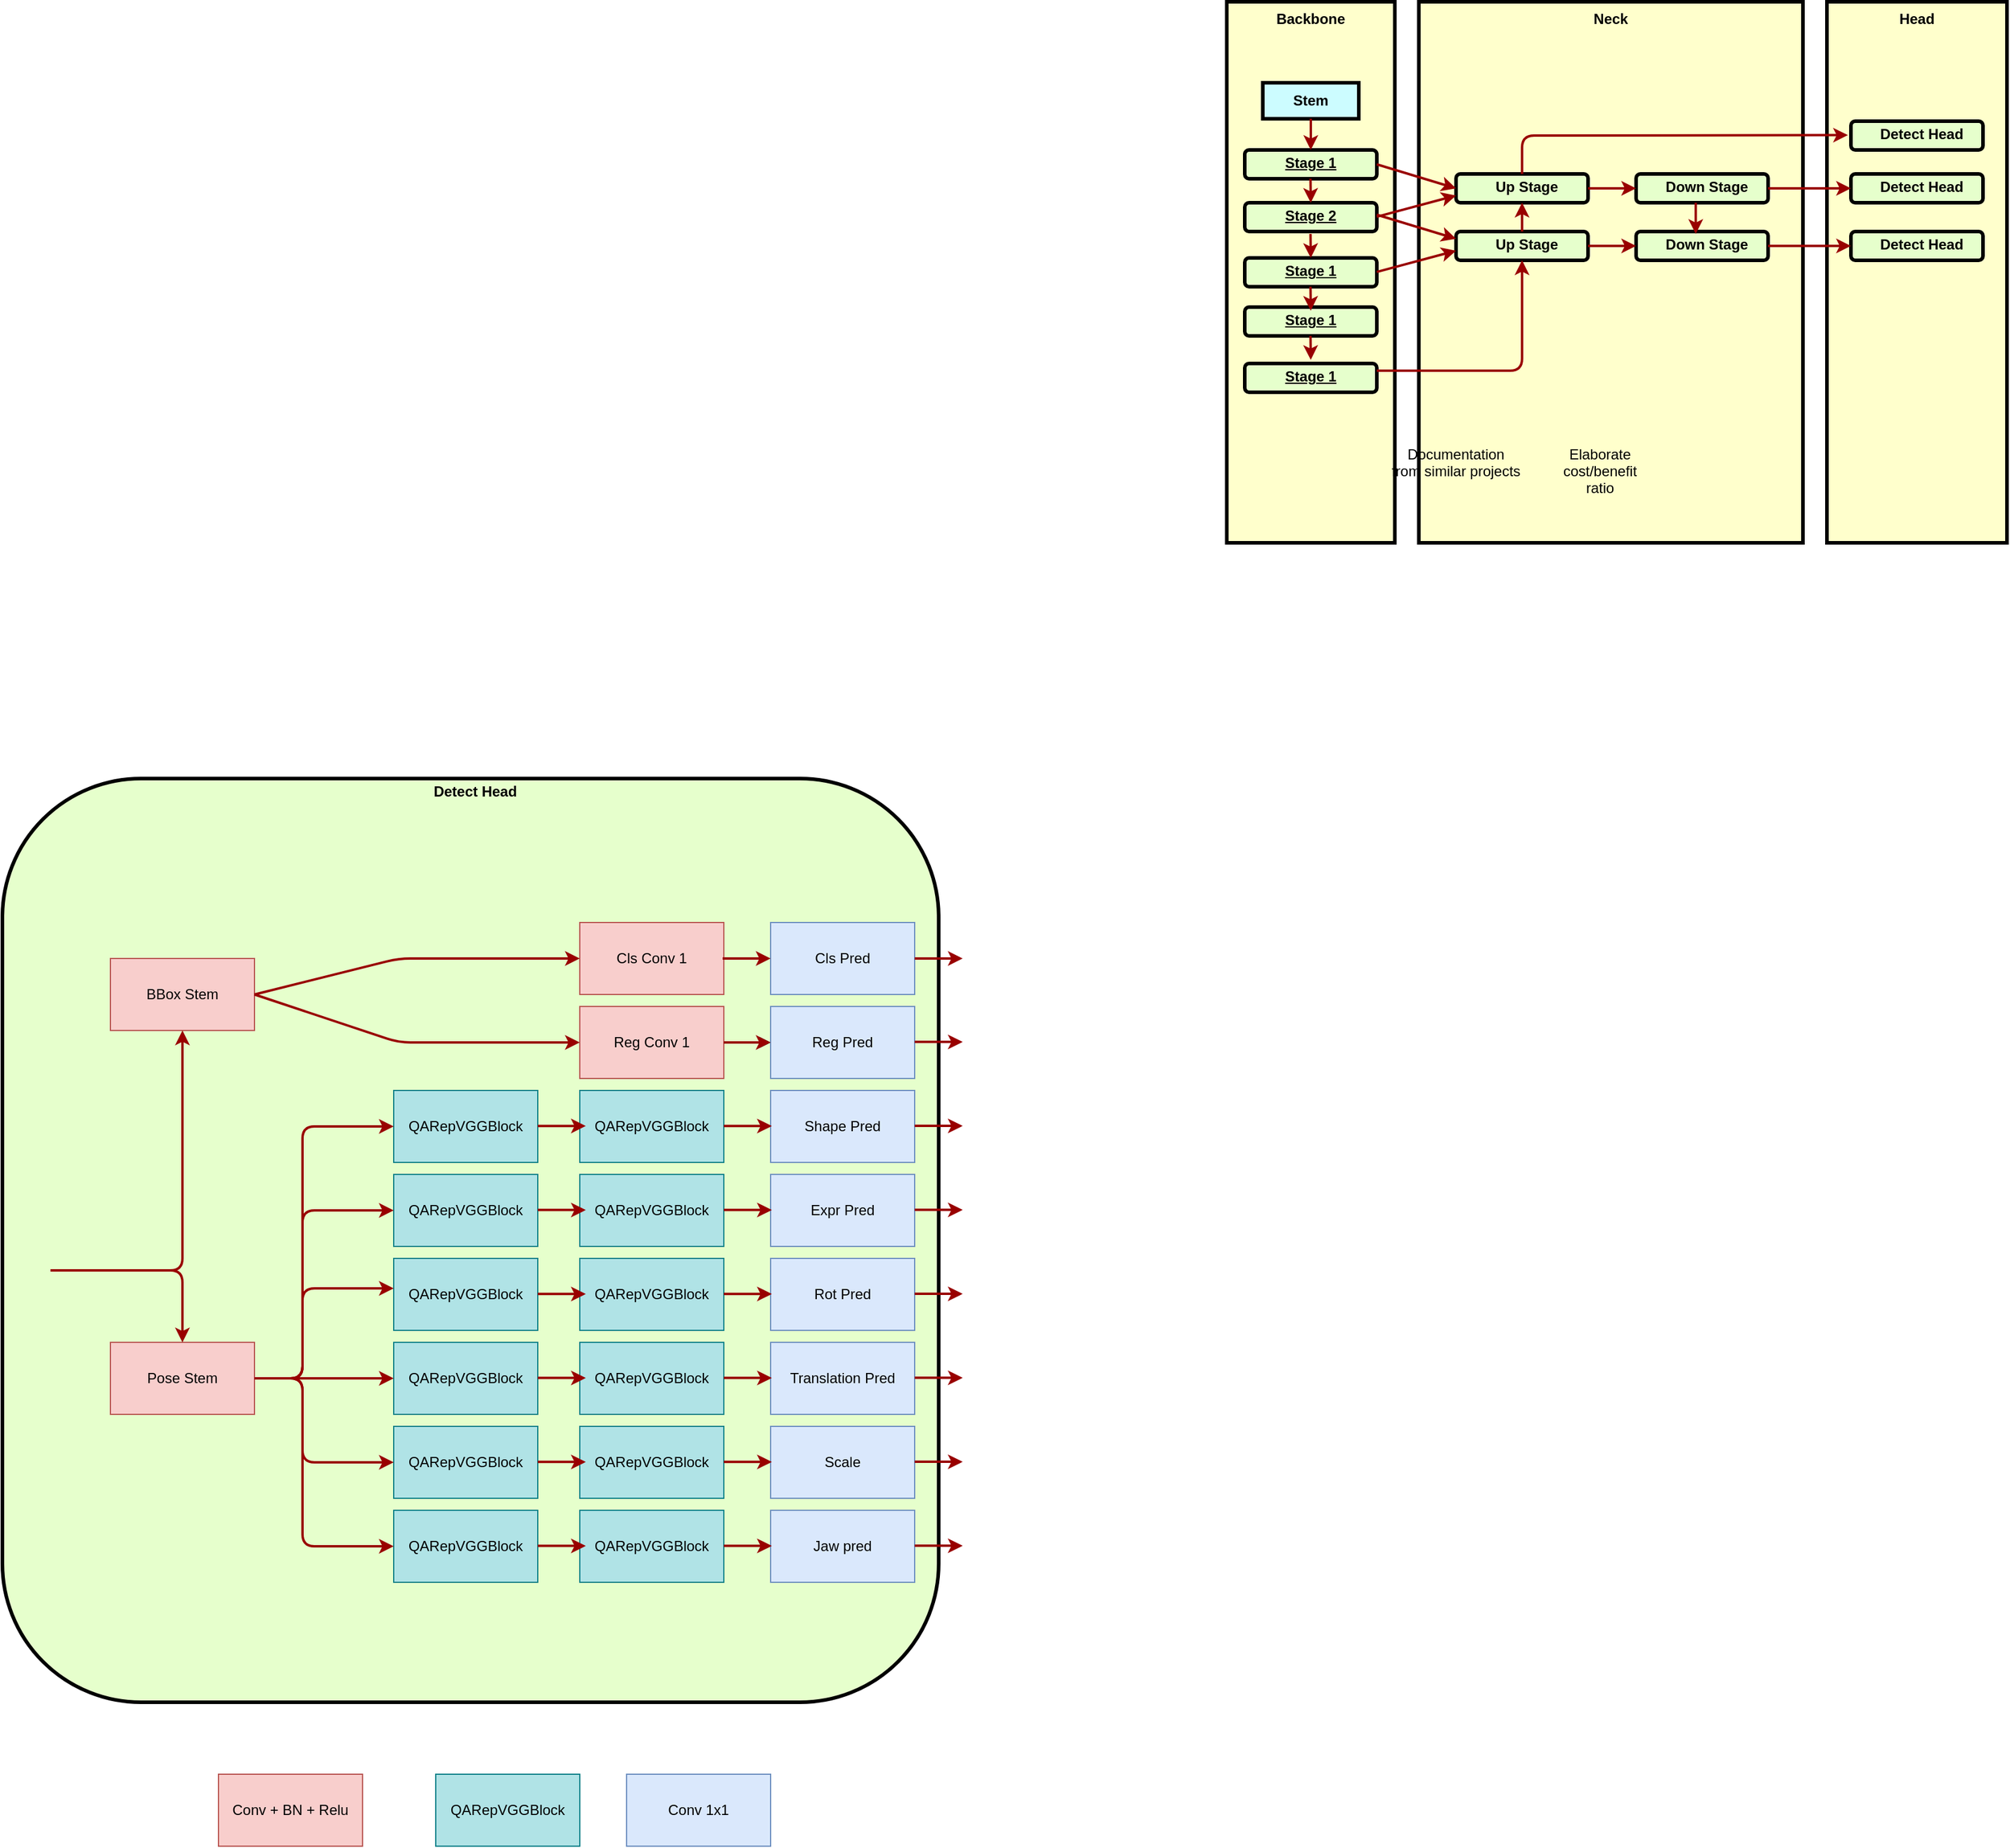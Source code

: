 <mxfile version="24.4.6" type="device">
  <diagram name="Page-1" id="c7558073-3199-34d8-9f00-42111426c3f3">
    <mxGraphModel dx="3663" dy="2220" grid="1" gridSize="10" guides="1" tooltips="1" connect="1" arrows="1" fold="1" page="1" pageScale="1" pageWidth="826" pageHeight="1169" background="none" math="0" shadow="0">
      <root>
        <mxCell id="0" />
        <mxCell id="1" parent="0" />
        <mxCell id="LLnZXkh-c3uIDS0KH3eN-126" value="Head" style="whiteSpace=wrap;align=center;verticalAlign=top;fontStyle=1;strokeWidth=3;fillColor=#FFFFCC" vertex="1" parent="1">
          <mxGeometry x="510" y="-27.5" width="150" height="451" as="geometry" />
        </mxCell>
        <mxCell id="LLnZXkh-c3uIDS0KH3eN-125" value="Neck" style="whiteSpace=wrap;align=center;verticalAlign=top;fontStyle=1;strokeWidth=3;fillColor=#FFFFCC" vertex="1" parent="1">
          <mxGeometry x="170" y="-27.5" width="320" height="451" as="geometry" />
        </mxCell>
        <mxCell id="3" value="Backbone" style="whiteSpace=wrap;align=center;verticalAlign=top;fontStyle=1;strokeWidth=3;fillColor=#FFFFCC" parent="1" vertex="1">
          <mxGeometry x="10" y="-27.5" width="140" height="451" as="geometry" />
        </mxCell>
        <mxCell id="2" value="&lt;p style=&quot;margin: 0px; margin-top: 4px; text-align: center; text-decoration: underline;&quot;&gt;Stage 1&lt;/p&gt;" style="verticalAlign=middle;align=center;overflow=fill;fontSize=12;fontFamily=Helvetica;html=1;rounded=1;fontStyle=1;strokeWidth=3;fillColor=#E6FFCC" parent="1" vertex="1">
          <mxGeometry x="25" y="96" width="110" height="24" as="geometry" />
        </mxCell>
        <mxCell id="4" value="Stem" style="whiteSpace=wrap;align=center;verticalAlign=middle;fontStyle=1;strokeWidth=3;fillColor=#ccfcff;" parent="1" vertex="1">
          <mxGeometry x="40" y="40" width="80" height="30" as="geometry" />
        </mxCell>
        <mxCell id="6" value="&lt;p style=&quot;margin: 0px; margin-top: 4px; text-align: center; text-decoration: underline;&quot;&gt;&lt;/p&gt;&lt;p style=&quot;margin: 0px; margin-left: 8px;&quot;&gt;Up Stage&lt;/p&gt;" style="verticalAlign=middle;align=center;overflow=fill;fontSize=12;fontFamily=Helvetica;html=1;rounded=1;fontStyle=1;strokeWidth=3;fillColor=#E6FFCC" parent="1" vertex="1">
          <mxGeometry x="201" y="116" width="110" height="24" as="geometry" />
        </mxCell>
        <mxCell id="36" value="" style="edgeStyle=none;noEdgeStyle=1;strokeColor=#990000;strokeWidth=2;exitX=1;exitY=0.5;exitDx=0;exitDy=0;entryX=0;entryY=0.5;entryDx=0;entryDy=0;" parent="1" source="2" target="6" edge="1">
          <mxGeometry width="100" height="100" relative="1" as="geometry">
            <mxPoint x="153.25" y="466.763" as="sourcePoint" />
            <mxPoint x="40" y="441.0" as="targetPoint" />
          </mxGeometry>
        </mxCell>
        <mxCell id="37" value="" style="edgeStyle=none;noEdgeStyle=1;strokeColor=#990000;strokeWidth=2;exitX=0.5;exitY=1;exitDx=0;exitDy=0;entryX=0.5;entryY=0;entryDx=0;entryDy=0;" parent="1" source="4" target="2" edge="1">
          <mxGeometry width="100" height="100" relative="1" as="geometry">
            <mxPoint x="216" y="70" as="sourcePoint" />
            <mxPoint x="216" y="96" as="targetPoint" />
          </mxGeometry>
        </mxCell>
        <mxCell id="54" value="Documentation&#xa;from similar projects" style="text;spacingTop=-5;align=center" parent="1" vertex="1">
          <mxGeometry x="186" y="341" width="30" height="20" as="geometry" />
        </mxCell>
        <mxCell id="57" value="Elaborate&#xa;cost/benefit&#xa;ratio" style="text;spacingTop=-5;align=center" parent="1" vertex="1">
          <mxGeometry x="306" y="341" width="30" height="20" as="geometry" />
        </mxCell>
        <mxCell id="LLnZXkh-c3uIDS0KH3eN-96" value="&lt;p style=&quot;margin: 0px; margin-top: 4px; text-align: center; text-decoration: underline;&quot;&gt;Stage 2&lt;/p&gt;" style="verticalAlign=middle;align=center;overflow=fill;fontSize=12;fontFamily=Helvetica;html=1;rounded=1;fontStyle=1;strokeWidth=3;fillColor=#E6FFCC" vertex="1" parent="1">
          <mxGeometry x="25" y="140" width="110" height="24" as="geometry" />
        </mxCell>
        <mxCell id="LLnZXkh-c3uIDS0KH3eN-97" value="&lt;p style=&quot;margin: 0px; margin-top: 4px; text-align: center; text-decoration: underline;&quot;&gt;Stage 1&lt;/p&gt;" style="verticalAlign=middle;align=center;overflow=fill;fontSize=12;fontFamily=Helvetica;html=1;rounded=1;fontStyle=1;strokeWidth=3;fillColor=#E6FFCC" vertex="1" parent="1">
          <mxGeometry x="25" y="186" width="110" height="24" as="geometry" />
        </mxCell>
        <mxCell id="LLnZXkh-c3uIDS0KH3eN-98" value="&lt;p style=&quot;margin: 0px; margin-top: 4px; text-align: center; text-decoration: underline;&quot;&gt;Stage 1&lt;/p&gt;" style="verticalAlign=middle;align=center;overflow=fill;fontSize=12;fontFamily=Helvetica;html=1;rounded=1;fontStyle=1;strokeWidth=3;fillColor=#E6FFCC" vertex="1" parent="1">
          <mxGeometry x="25" y="227" width="110" height="24" as="geometry" />
        </mxCell>
        <mxCell id="LLnZXkh-c3uIDS0KH3eN-99" value="&lt;p style=&quot;margin: 0px; margin-top: 4px; text-align: center; text-decoration: underline;&quot;&gt;Stage 1&lt;/p&gt;" style="verticalAlign=middle;align=center;overflow=fill;fontSize=12;fontFamily=Helvetica;html=1;rounded=1;fontStyle=1;strokeWidth=3;fillColor=#E6FFCC" vertex="1" parent="1">
          <mxGeometry x="25" y="274" width="110" height="24" as="geometry" />
        </mxCell>
        <mxCell id="LLnZXkh-c3uIDS0KH3eN-101" value="" style="edgeStyle=none;noEdgeStyle=1;strokeColor=#990000;strokeWidth=2;exitX=0.5;exitY=1;exitDx=0;exitDy=0;" edge="1" parent="1">
          <mxGeometry width="100" height="100" relative="1" as="geometry">
            <mxPoint x="79.76" y="120" as="sourcePoint" />
            <mxPoint x="80" y="140" as="targetPoint" />
          </mxGeometry>
        </mxCell>
        <mxCell id="LLnZXkh-c3uIDS0KH3eN-102" value="" style="edgeStyle=none;noEdgeStyle=1;strokeColor=#990000;strokeWidth=2;exitX=0.5;exitY=1;exitDx=0;exitDy=0;" edge="1" parent="1">
          <mxGeometry width="100" height="100" relative="1" as="geometry">
            <mxPoint x="79.76" y="166" as="sourcePoint" />
            <mxPoint x="80" y="186" as="targetPoint" />
          </mxGeometry>
        </mxCell>
        <mxCell id="LLnZXkh-c3uIDS0KH3eN-103" value="" style="edgeStyle=none;noEdgeStyle=1;strokeColor=#990000;strokeWidth=2;exitX=0.5;exitY=1;exitDx=0;exitDy=0;" edge="1" parent="1">
          <mxGeometry width="100" height="100" relative="1" as="geometry">
            <mxPoint x="79.76" y="210" as="sourcePoint" />
            <mxPoint x="80" y="230" as="targetPoint" />
          </mxGeometry>
        </mxCell>
        <mxCell id="LLnZXkh-c3uIDS0KH3eN-104" value="" style="edgeStyle=none;noEdgeStyle=1;strokeColor=#990000;strokeWidth=2;exitX=0.5;exitY=1;exitDx=0;exitDy=0;" edge="1" parent="1">
          <mxGeometry width="100" height="100" relative="1" as="geometry">
            <mxPoint x="79.76" y="251" as="sourcePoint" />
            <mxPoint x="80" y="271" as="targetPoint" />
          </mxGeometry>
        </mxCell>
        <mxCell id="LLnZXkh-c3uIDS0KH3eN-105" value="&lt;p style=&quot;margin: 0px; margin-top: 4px; text-align: center; text-decoration: underline;&quot;&gt;&lt;/p&gt;&lt;p style=&quot;margin: 0px; margin-left: 8px;&quot;&gt;Up Stage&lt;/p&gt;" style="verticalAlign=middle;align=center;overflow=fill;fontSize=12;fontFamily=Helvetica;html=1;rounded=1;fontStyle=1;strokeWidth=3;fillColor=#E6FFCC" vertex="1" parent="1">
          <mxGeometry x="201" y="164" width="110" height="24" as="geometry" />
        </mxCell>
        <mxCell id="LLnZXkh-c3uIDS0KH3eN-106" value="&lt;p style=&quot;margin: 0px; margin-top: 4px; text-align: center; text-decoration: underline;&quot;&gt;&lt;/p&gt;&lt;p style=&quot;margin: 0px; margin-left: 8px;&quot;&gt;Down Stage&lt;/p&gt;" style="verticalAlign=middle;align=center;overflow=fill;fontSize=12;fontFamily=Helvetica;html=1;rounded=1;fontStyle=1;strokeWidth=3;fillColor=#E6FFCC" vertex="1" parent="1">
          <mxGeometry x="351" y="164" width="110" height="24" as="geometry" />
        </mxCell>
        <mxCell id="LLnZXkh-c3uIDS0KH3eN-107" value="&lt;p style=&quot;margin: 0px; margin-top: 4px; text-align: center; text-decoration: underline;&quot;&gt;&lt;/p&gt;&lt;p style=&quot;margin: 0px; margin-left: 8px;&quot;&gt;Down Stage&lt;/p&gt;" style="verticalAlign=middle;align=center;overflow=fill;fontSize=12;fontFamily=Helvetica;html=1;rounded=1;fontStyle=1;strokeWidth=3;fillColor=#E6FFCC" vertex="1" parent="1">
          <mxGeometry x="351" y="116" width="110" height="24" as="geometry" />
        </mxCell>
        <mxCell id="LLnZXkh-c3uIDS0KH3eN-108" value="&lt;p style=&quot;margin: 0px; margin-top: 4px; text-align: center; text-decoration: underline;&quot;&gt;&lt;/p&gt;&lt;p style=&quot;margin: 0px; margin-left: 8px;&quot;&gt;Detect Head&lt;/p&gt;" style="verticalAlign=middle;align=center;overflow=fill;fontSize=12;fontFamily=Helvetica;html=1;rounded=1;fontStyle=1;strokeWidth=3;fillColor=#E6FFCC" vertex="1" parent="1">
          <mxGeometry x="530" y="72" width="110" height="24" as="geometry" />
        </mxCell>
        <mxCell id="LLnZXkh-c3uIDS0KH3eN-109" value="&lt;p style=&quot;margin: 0px; margin-top: 4px; text-align: center; text-decoration: underline;&quot;&gt;&lt;/p&gt;&lt;p style=&quot;margin: 0px; margin-left: 8px;&quot;&gt;Detect Head&lt;/p&gt;" style="verticalAlign=middle;align=center;overflow=fill;fontSize=12;fontFamily=Helvetica;html=1;rounded=1;fontStyle=1;strokeWidth=3;fillColor=#E6FFCC" vertex="1" parent="1">
          <mxGeometry x="530" y="116" width="110" height="24" as="geometry" />
        </mxCell>
        <mxCell id="LLnZXkh-c3uIDS0KH3eN-110" value="&lt;p style=&quot;margin: 0px; margin-top: 4px; text-align: center; text-decoration: underline;&quot;&gt;&lt;/p&gt;&lt;p style=&quot;margin: 0px; margin-left: 8px;&quot;&gt;Detect Head&lt;/p&gt;" style="verticalAlign=middle;align=center;overflow=fill;fontSize=12;fontFamily=Helvetica;html=1;rounded=1;fontStyle=1;strokeWidth=3;fillColor=#E6FFCC" vertex="1" parent="1">
          <mxGeometry x="530" y="164" width="110" height="24" as="geometry" />
        </mxCell>
        <mxCell id="LLnZXkh-c3uIDS0KH3eN-112" value="" style="edgeStyle=none;noEdgeStyle=1;strokeColor=#990000;strokeWidth=2;exitX=1;exitY=0.5;exitDx=0;exitDy=0;entryX=0;entryY=0.75;entryDx=0;entryDy=0;" edge="1" parent="1" target="6">
          <mxGeometry width="100" height="100" relative="1" as="geometry">
            <mxPoint x="135" y="151.71" as="sourcePoint" />
            <mxPoint x="216" y="151.71" as="targetPoint" />
          </mxGeometry>
        </mxCell>
        <mxCell id="LLnZXkh-c3uIDS0KH3eN-113" value="" style="edgeStyle=none;noEdgeStyle=1;strokeColor=#990000;strokeWidth=2;exitX=1;exitY=0.5;exitDx=0;exitDy=0;entryX=0;entryY=0.5;entryDx=0;entryDy=0;" edge="1" parent="1">
          <mxGeometry width="100" height="100" relative="1" as="geometry">
            <mxPoint x="135" y="150" as="sourcePoint" />
            <mxPoint x="201" y="170" as="targetPoint" />
          </mxGeometry>
        </mxCell>
        <mxCell id="LLnZXkh-c3uIDS0KH3eN-114" value="" style="edgeStyle=none;noEdgeStyle=1;strokeColor=#990000;strokeWidth=2;exitX=1;exitY=0.5;exitDx=0;exitDy=0;entryX=0;entryY=0.75;entryDx=0;entryDy=0;" edge="1" parent="1">
          <mxGeometry width="100" height="100" relative="1" as="geometry">
            <mxPoint x="135" y="197.71" as="sourcePoint" />
            <mxPoint x="201" y="180" as="targetPoint" />
          </mxGeometry>
        </mxCell>
        <mxCell id="LLnZXkh-c3uIDS0KH3eN-115" value="" style="edgeStyle=none;noEdgeStyle=1;strokeColor=#990000;strokeWidth=2;exitX=0.5;exitY=1;exitDx=0;exitDy=0;entryX=0.5;entryY=0;entryDx=0;entryDy=0;" edge="1" parent="1">
          <mxGeometry width="100" height="100" relative="1" as="geometry">
            <mxPoint x="400.71" y="140" as="sourcePoint" />
            <mxPoint x="400.71" y="166" as="targetPoint" />
          </mxGeometry>
        </mxCell>
        <mxCell id="LLnZXkh-c3uIDS0KH3eN-117" value="" style="edgeStyle=none;noEdgeStyle=1;strokeColor=#990000;strokeWidth=2;exitX=0.5;exitY=0;exitDx=0;exitDy=0;entryX=0.5;entryY=1;entryDx=0;entryDy=0;" edge="1" parent="1" source="LLnZXkh-c3uIDS0KH3eN-105" target="6">
          <mxGeometry width="100" height="100" relative="1" as="geometry">
            <mxPoint x="261" y="201" as="sourcePoint" />
            <mxPoint x="261" y="227" as="targetPoint" />
          </mxGeometry>
        </mxCell>
        <mxCell id="LLnZXkh-c3uIDS0KH3eN-119" value="" style="edgeStyle=none;noEdgeStyle=1;strokeColor=#990000;strokeWidth=2;exitX=1;exitY=0.5;exitDx=0;exitDy=0;entryX=0;entryY=0.5;entryDx=0;entryDy=0;" edge="1" parent="1" source="6" target="LLnZXkh-c3uIDS0KH3eN-107">
          <mxGeometry width="100" height="100" relative="1" as="geometry">
            <mxPoint x="330" y="110" as="sourcePoint" />
            <mxPoint x="350" y="130" as="targetPoint" />
          </mxGeometry>
        </mxCell>
        <mxCell id="LLnZXkh-c3uIDS0KH3eN-120" value="" style="edgeStyle=none;noEdgeStyle=1;strokeColor=#990000;strokeWidth=2;exitX=1;exitY=0.5;exitDx=0;exitDy=0;entryX=0;entryY=0.5;entryDx=0;entryDy=0;" edge="1" parent="1" source="LLnZXkh-c3uIDS0KH3eN-105" target="LLnZXkh-c3uIDS0KH3eN-106">
          <mxGeometry width="100" height="100" relative="1" as="geometry">
            <mxPoint x="312" y="175" as="sourcePoint" />
            <mxPoint x="351" y="177" as="targetPoint" />
          </mxGeometry>
        </mxCell>
        <mxCell id="LLnZXkh-c3uIDS0KH3eN-121" value="" style="edgeStyle=none;noEdgeStyle=1;strokeColor=#990000;strokeWidth=2;exitX=1;exitY=0.25;exitDx=0;exitDy=0;entryX=0.5;entryY=1;entryDx=0;entryDy=0;" edge="1" parent="1" source="LLnZXkh-c3uIDS0KH3eN-99" target="LLnZXkh-c3uIDS0KH3eN-105">
          <mxGeometry width="100" height="100" relative="1" as="geometry">
            <mxPoint x="135" y="287.71" as="sourcePoint" />
            <mxPoint x="201" y="270" as="targetPoint" />
            <Array as="points">
              <mxPoint x="256" y="280" />
            </Array>
          </mxGeometry>
        </mxCell>
        <mxCell id="LLnZXkh-c3uIDS0KH3eN-122" value="" style="edgeStyle=none;noEdgeStyle=1;strokeColor=#990000;strokeWidth=2;exitX=1;exitY=0.5;exitDx=0;exitDy=0;entryX=0;entryY=0.5;entryDx=0;entryDy=0;" edge="1" parent="1" source="LLnZXkh-c3uIDS0KH3eN-106" target="LLnZXkh-c3uIDS0KH3eN-110">
          <mxGeometry width="100" height="100" relative="1" as="geometry">
            <mxPoint x="471" y="175.83" as="sourcePoint" />
            <mxPoint x="511" y="175.83" as="targetPoint" />
          </mxGeometry>
        </mxCell>
        <mxCell id="LLnZXkh-c3uIDS0KH3eN-123" value="" style="edgeStyle=none;noEdgeStyle=1;strokeColor=#990000;strokeWidth=2;exitX=1;exitY=0.5;exitDx=0;exitDy=0;entryX=0;entryY=0.5;entryDx=0;entryDy=0;" edge="1" parent="1" source="LLnZXkh-c3uIDS0KH3eN-107" target="LLnZXkh-c3uIDS0KH3eN-109">
          <mxGeometry width="100" height="100" relative="1" as="geometry">
            <mxPoint x="471" y="186" as="sourcePoint" />
            <mxPoint x="660" y="186" as="targetPoint" />
          </mxGeometry>
        </mxCell>
        <mxCell id="LLnZXkh-c3uIDS0KH3eN-124" value="" style="edgeStyle=none;noEdgeStyle=1;strokeColor=#990000;strokeWidth=2;exitX=0.5;exitY=0;exitDx=0;exitDy=0;entryX=-0.023;entryY=0.486;entryDx=0;entryDy=0;entryPerimeter=0;" edge="1" parent="1" source="6" target="LLnZXkh-c3uIDS0KH3eN-108">
          <mxGeometry width="100" height="100" relative="1" as="geometry">
            <mxPoint x="401.5" y="83.83" as="sourcePoint" />
            <mxPoint x="590.5" y="83.83" as="targetPoint" />
            <Array as="points">
              <mxPoint x="256" y="84" />
            </Array>
          </mxGeometry>
        </mxCell>
        <mxCell id="LLnZXkh-c3uIDS0KH3eN-127" value="&lt;p style=&quot;margin: 0px; margin-top: 4px; text-align: center; text-decoration: underline;&quot;&gt;&lt;/p&gt;&lt;p style=&quot;margin: 0px; margin-left: 8px;&quot;&gt;Detect Head&lt;/p&gt;" style="verticalAlign=middle;align=center;overflow=fill;fontSize=12;fontFamily=Helvetica;html=1;rounded=1;fontStyle=1;strokeWidth=3;fillColor=#E6FFCC" vertex="1" parent="1">
          <mxGeometry x="-1010" y="620" width="780" height="770" as="geometry" />
        </mxCell>
        <mxCell id="LLnZXkh-c3uIDS0KH3eN-128" value="BBox Stem" style="rounded=0;whiteSpace=wrap;html=1;fillColor=#f8cecc;strokeColor=#b85450;" vertex="1" parent="1">
          <mxGeometry x="-920" y="770" width="120" height="60" as="geometry" />
        </mxCell>
        <mxCell id="LLnZXkh-c3uIDS0KH3eN-129" value="Pose Stem" style="rounded=0;whiteSpace=wrap;html=1;fillColor=#f8cecc;strokeColor=#b85450;" vertex="1" parent="1">
          <mxGeometry x="-920" y="1090" width="120" height="60" as="geometry" />
        </mxCell>
        <mxCell id="LLnZXkh-c3uIDS0KH3eN-130" value="Cls Conv 1" style="rounded=0;whiteSpace=wrap;html=1;fillColor=#f8cecc;strokeColor=#b85450;" vertex="1" parent="1">
          <mxGeometry x="-529" y="740" width="120" height="60" as="geometry" />
        </mxCell>
        <mxCell id="LLnZXkh-c3uIDS0KH3eN-178" value="" style="edgeStyle=orthogonalEdgeStyle;rounded=0;orthogonalLoop=1;jettySize=auto;html=1;" edge="1" parent="1" source="LLnZXkh-c3uIDS0KH3eN-131" target="LLnZXkh-c3uIDS0KH3eN-133">
          <mxGeometry relative="1" as="geometry" />
        </mxCell>
        <mxCell id="LLnZXkh-c3uIDS0KH3eN-131" value="Reg Conv 1" style="rounded=0;whiteSpace=wrap;html=1;fillColor=#f8cecc;strokeColor=#b85450;" vertex="1" parent="1">
          <mxGeometry x="-529" y="810" width="120" height="60" as="geometry" />
        </mxCell>
        <mxCell id="LLnZXkh-c3uIDS0KH3eN-132" value="Cls Pred" style="rounded=0;whiteSpace=wrap;html=1;fillColor=#dae8fc;strokeColor=#6c8ebf;" vertex="1" parent="1">
          <mxGeometry x="-370" y="740" width="120" height="60" as="geometry" />
        </mxCell>
        <mxCell id="LLnZXkh-c3uIDS0KH3eN-133" value="Reg Pred" style="rounded=0;whiteSpace=wrap;html=1;fillColor=#dae8fc;strokeColor=#6c8ebf;" vertex="1" parent="1">
          <mxGeometry x="-370" y="810" width="120" height="60" as="geometry" />
        </mxCell>
        <mxCell id="LLnZXkh-c3uIDS0KH3eN-134" value="Shape Pred" style="rounded=0;whiteSpace=wrap;html=1;fillColor=#dae8fc;strokeColor=#6c8ebf;" vertex="1" parent="1">
          <mxGeometry x="-370" y="880" width="120" height="60" as="geometry" />
        </mxCell>
        <mxCell id="LLnZXkh-c3uIDS0KH3eN-135" value="Expr Pred" style="rounded=0;whiteSpace=wrap;html=1;fillColor=#dae8fc;strokeColor=#6c8ebf;" vertex="1" parent="1">
          <mxGeometry x="-370" y="950" width="120" height="60" as="geometry" />
        </mxCell>
        <mxCell id="LLnZXkh-c3uIDS0KH3eN-136" value="Rot Pred" style="rounded=0;whiteSpace=wrap;html=1;fillColor=#dae8fc;strokeColor=#6c8ebf;" vertex="1" parent="1">
          <mxGeometry x="-370" y="1020" width="120" height="60" as="geometry" />
        </mxCell>
        <mxCell id="LLnZXkh-c3uIDS0KH3eN-137" value="Jaw pred" style="rounded=0;whiteSpace=wrap;html=1;fillColor=#dae8fc;strokeColor=#6c8ebf;" vertex="1" parent="1">
          <mxGeometry x="-370" y="1230" width="120" height="60" as="geometry" />
        </mxCell>
        <mxCell id="LLnZXkh-c3uIDS0KH3eN-138" value="Translation Pred" style="rounded=0;whiteSpace=wrap;html=1;fillColor=#dae8fc;strokeColor=#6c8ebf;" vertex="1" parent="1">
          <mxGeometry x="-370" y="1090" width="120" height="60" as="geometry" />
        </mxCell>
        <mxCell id="LLnZXkh-c3uIDS0KH3eN-139" value="Scale" style="rounded=0;whiteSpace=wrap;html=1;fillColor=#dae8fc;strokeColor=#6c8ebf;" vertex="1" parent="1">
          <mxGeometry x="-370" y="1160" width="120" height="60" as="geometry" />
        </mxCell>
        <mxCell id="LLnZXkh-c3uIDS0KH3eN-140" value="QARepVGGBlock" style="rounded=0;whiteSpace=wrap;html=1;fillColor=#b0e3e6;strokeColor=#0e8088;" vertex="1" parent="1">
          <mxGeometry x="-684" y="880" width="120" height="60" as="geometry" />
        </mxCell>
        <mxCell id="LLnZXkh-c3uIDS0KH3eN-141" value="QARepVGGBlock" style="rounded=0;whiteSpace=wrap;html=1;fillColor=#b0e3e6;strokeColor=#0e8088;" vertex="1" parent="1">
          <mxGeometry x="-529" y="880" width="120" height="60" as="geometry" />
        </mxCell>
        <mxCell id="LLnZXkh-c3uIDS0KH3eN-142" value="QARepVGGBlock" style="rounded=0;whiteSpace=wrap;html=1;fillColor=#b0e3e6;strokeColor=#0e8088;" vertex="1" parent="1">
          <mxGeometry x="-684" y="950" width="120" height="60" as="geometry" />
        </mxCell>
        <mxCell id="LLnZXkh-c3uIDS0KH3eN-143" value="QARepVGGBlock" style="rounded=0;whiteSpace=wrap;html=1;fillColor=#b0e3e6;strokeColor=#0e8088;" vertex="1" parent="1">
          <mxGeometry x="-529" y="950" width="120" height="60" as="geometry" />
        </mxCell>
        <mxCell id="LLnZXkh-c3uIDS0KH3eN-144" value="QARepVGGBlock" style="rounded=0;whiteSpace=wrap;html=1;fillColor=#b0e3e6;strokeColor=#0e8088;" vertex="1" parent="1">
          <mxGeometry x="-684" y="1020" width="120" height="60" as="geometry" />
        </mxCell>
        <mxCell id="LLnZXkh-c3uIDS0KH3eN-145" value="QARepVGGBlock" style="rounded=0;whiteSpace=wrap;html=1;fillColor=#b0e3e6;strokeColor=#0e8088;" vertex="1" parent="1">
          <mxGeometry x="-529" y="1020" width="120" height="60" as="geometry" />
        </mxCell>
        <mxCell id="LLnZXkh-c3uIDS0KH3eN-146" value="QARepVGGBlock" style="rounded=0;whiteSpace=wrap;html=1;fillColor=#b0e3e6;strokeColor=#0e8088;" vertex="1" parent="1">
          <mxGeometry x="-684" y="1090" width="120" height="60" as="geometry" />
        </mxCell>
        <mxCell id="LLnZXkh-c3uIDS0KH3eN-147" value="QARepVGGBlock" style="rounded=0;whiteSpace=wrap;html=1;fillColor=#b0e3e6;strokeColor=#0e8088;" vertex="1" parent="1">
          <mxGeometry x="-529" y="1090" width="120" height="60" as="geometry" />
        </mxCell>
        <mxCell id="LLnZXkh-c3uIDS0KH3eN-148" value="QARepVGGBlock" style="rounded=0;whiteSpace=wrap;html=1;fillColor=#b0e3e6;strokeColor=#0e8088;" vertex="1" parent="1">
          <mxGeometry x="-684" y="1160" width="120" height="60" as="geometry" />
        </mxCell>
        <mxCell id="LLnZXkh-c3uIDS0KH3eN-149" value="QARepVGGBlock" style="rounded=0;whiteSpace=wrap;html=1;fillColor=#b0e3e6;strokeColor=#0e8088;" vertex="1" parent="1">
          <mxGeometry x="-529" y="1160" width="120" height="60" as="geometry" />
        </mxCell>
        <mxCell id="LLnZXkh-c3uIDS0KH3eN-150" value="QARepVGGBlock" style="rounded=0;whiteSpace=wrap;html=1;fillColor=#b0e3e6;strokeColor=#0e8088;" vertex="1" parent="1">
          <mxGeometry x="-684" y="1230" width="120" height="60" as="geometry" />
        </mxCell>
        <mxCell id="LLnZXkh-c3uIDS0KH3eN-151" value="QARepVGGBlock" style="rounded=0;whiteSpace=wrap;html=1;fillColor=#b0e3e6;strokeColor=#0e8088;" vertex="1" parent="1">
          <mxGeometry x="-529" y="1230" width="120" height="60" as="geometry" />
        </mxCell>
        <mxCell id="LLnZXkh-c3uIDS0KH3eN-153" value="" style="edgeStyle=none;noEdgeStyle=1;strokeColor=#990000;strokeWidth=2;entryX=0.5;entryY=1;entryDx=0;entryDy=0;" edge="1" parent="1" target="LLnZXkh-c3uIDS0KH3eN-128">
          <mxGeometry width="100" height="100" relative="1" as="geometry">
            <mxPoint x="-970" y="1030" as="sourcePoint" />
            <mxPoint x="-855" y="940" as="targetPoint" />
            <Array as="points">
              <mxPoint x="-860" y="1030" />
            </Array>
          </mxGeometry>
        </mxCell>
        <mxCell id="LLnZXkh-c3uIDS0KH3eN-154" value="" style="edgeStyle=none;noEdgeStyle=1;strokeColor=#990000;strokeWidth=2;entryX=0.5;entryY=0;entryDx=0;entryDy=0;" edge="1" parent="1" target="LLnZXkh-c3uIDS0KH3eN-129">
          <mxGeometry width="100" height="100" relative="1" as="geometry">
            <mxPoint x="-970" y="1030" as="sourcePoint" />
            <mxPoint x="-850" y="840" as="targetPoint" />
            <Array as="points">
              <mxPoint x="-920" y="1030" />
              <mxPoint x="-860" y="1030" />
            </Array>
          </mxGeometry>
        </mxCell>
        <mxCell id="LLnZXkh-c3uIDS0KH3eN-155" value="" style="edgeStyle=none;noEdgeStyle=1;strokeColor=#990000;strokeWidth=2;exitX=1;exitY=0.5;exitDx=0;exitDy=0;entryX=0;entryY=0.5;entryDx=0;entryDy=0;" edge="1" parent="1" source="LLnZXkh-c3uIDS0KH3eN-128" target="LLnZXkh-c3uIDS0KH3eN-130">
          <mxGeometry width="100" height="100" relative="1" as="geometry">
            <mxPoint x="-771" y="702" as="sourcePoint" />
            <mxPoint x="-500" y="670" as="targetPoint" />
            <Array as="points">
              <mxPoint x="-680" y="770" />
            </Array>
          </mxGeometry>
        </mxCell>
        <mxCell id="LLnZXkh-c3uIDS0KH3eN-156" value="" style="edgeStyle=none;noEdgeStyle=1;strokeColor=#990000;strokeWidth=2;entryX=0;entryY=0.5;entryDx=0;entryDy=0;" edge="1" parent="1" target="LLnZXkh-c3uIDS0KH3eN-131">
          <mxGeometry width="100" height="100" relative="1" as="geometry">
            <mxPoint x="-800" y="800" as="sourcePoint" />
            <mxPoint x="-544" y="780" as="targetPoint" />
            <Array as="points">
              <mxPoint x="-680" y="840" />
            </Array>
          </mxGeometry>
        </mxCell>
        <mxCell id="LLnZXkh-c3uIDS0KH3eN-157" value="" style="edgeStyle=none;noEdgeStyle=1;strokeColor=#990000;strokeWidth=2;exitX=1;exitY=0.5;exitDx=0;exitDy=0;entryX=0;entryY=0.5;entryDx=0;entryDy=0;" edge="1" parent="1" source="LLnZXkh-c3uIDS0KH3eN-129" target="LLnZXkh-c3uIDS0KH3eN-140">
          <mxGeometry width="100" height="100" relative="1" as="geometry">
            <mxPoint x="-1140" y="980" as="sourcePoint" />
            <mxPoint x="-894" y="950" as="targetPoint" />
            <Array as="points">
              <mxPoint x="-760" y="1120" />
              <mxPoint x="-760" y="910" />
            </Array>
          </mxGeometry>
        </mxCell>
        <mxCell id="LLnZXkh-c3uIDS0KH3eN-158" value="" style="edgeStyle=none;noEdgeStyle=1;strokeColor=#990000;strokeWidth=2;entryX=0;entryY=0.5;entryDx=0;entryDy=0;" edge="1" parent="1" target="LLnZXkh-c3uIDS0KH3eN-142">
          <mxGeometry width="100" height="100" relative="1" as="geometry">
            <mxPoint x="-800" y="1120" as="sourcePoint" />
            <mxPoint x="-674" y="920" as="targetPoint" />
            <Array as="points">
              <mxPoint x="-760" y="1120" />
              <mxPoint x="-760" y="980" />
            </Array>
          </mxGeometry>
        </mxCell>
        <mxCell id="LLnZXkh-c3uIDS0KH3eN-159" value="" style="edgeStyle=none;noEdgeStyle=1;strokeColor=#990000;strokeWidth=2;entryX=0;entryY=0.5;entryDx=0;entryDy=0;exitX=1;exitY=0.5;exitDx=0;exitDy=0;" edge="1" parent="1" source="LLnZXkh-c3uIDS0KH3eN-129">
          <mxGeometry width="100" height="100" relative="1" as="geometry">
            <mxPoint x="-800" y="1195" as="sourcePoint" />
            <mxPoint x="-684" y="1045" as="targetPoint" />
            <Array as="points">
              <mxPoint x="-760" y="1120" />
              <mxPoint x="-760" y="1045" />
            </Array>
          </mxGeometry>
        </mxCell>
        <mxCell id="LLnZXkh-c3uIDS0KH3eN-160" value="" style="edgeStyle=none;noEdgeStyle=1;strokeColor=#990000;strokeWidth=2;entryX=0;entryY=0.5;entryDx=0;entryDy=0;exitX=1;exitY=0.5;exitDx=0;exitDy=0;" edge="1" parent="1" source="LLnZXkh-c3uIDS0KH3eN-129" target="LLnZXkh-c3uIDS0KH3eN-146">
          <mxGeometry width="100" height="100" relative="1" as="geometry">
            <mxPoint x="-804" y="1220" as="sourcePoint" />
            <mxPoint x="-688" y="1135" as="targetPoint" />
            <Array as="points" />
          </mxGeometry>
        </mxCell>
        <mxCell id="LLnZXkh-c3uIDS0KH3eN-161" value="" style="edgeStyle=none;noEdgeStyle=1;strokeColor=#990000;strokeWidth=2;entryX=0;entryY=0.5;entryDx=0;entryDy=0;exitX=1;exitY=0.5;exitDx=0;exitDy=0;" edge="1" parent="1" source="LLnZXkh-c3uIDS0KH3eN-129" target="LLnZXkh-c3uIDS0KH3eN-148">
          <mxGeometry width="100" height="100" relative="1" as="geometry">
            <mxPoint x="-790" y="1140" as="sourcePoint" />
            <mxPoint x="-674" y="1130" as="targetPoint" />
            <Array as="points">
              <mxPoint x="-760" y="1120" />
              <mxPoint x="-760" y="1190" />
            </Array>
          </mxGeometry>
        </mxCell>
        <mxCell id="LLnZXkh-c3uIDS0KH3eN-162" value="" style="edgeStyle=none;noEdgeStyle=1;strokeColor=#990000;strokeWidth=2;entryX=0;entryY=0.5;entryDx=0;entryDy=0;exitX=1;exitY=0.5;exitDx=0;exitDy=0;" edge="1" parent="1" source="LLnZXkh-c3uIDS0KH3eN-129" target="LLnZXkh-c3uIDS0KH3eN-150">
          <mxGeometry width="100" height="100" relative="1" as="geometry">
            <mxPoint x="-840" y="1190" as="sourcePoint" />
            <mxPoint x="-724" y="1250" as="targetPoint" />
            <Array as="points">
              <mxPoint x="-760" y="1120" />
              <mxPoint x="-760" y="1260" />
            </Array>
          </mxGeometry>
        </mxCell>
        <mxCell id="LLnZXkh-c3uIDS0KH3eN-163" value="" style="edgeStyle=none;noEdgeStyle=1;strokeColor=#990000;strokeWidth=2;exitX=1;exitY=0.5;exitDx=0;exitDy=0;entryX=0;entryY=0.5;entryDx=0;entryDy=0;" edge="1" parent="1">
          <mxGeometry width="100" height="100" relative="1" as="geometry">
            <mxPoint x="-564" y="909.62" as="sourcePoint" />
            <mxPoint x="-524" y="909.62" as="targetPoint" />
          </mxGeometry>
        </mxCell>
        <mxCell id="LLnZXkh-c3uIDS0KH3eN-165" value="" style="edgeStyle=none;noEdgeStyle=1;strokeColor=#990000;strokeWidth=2;exitX=1;exitY=0.5;exitDx=0;exitDy=0;entryX=0;entryY=0.5;entryDx=0;entryDy=0;" edge="1" parent="1">
          <mxGeometry width="100" height="100" relative="1" as="geometry">
            <mxPoint x="-564" y="979.68" as="sourcePoint" />
            <mxPoint x="-524" y="979.68" as="targetPoint" />
          </mxGeometry>
        </mxCell>
        <mxCell id="LLnZXkh-c3uIDS0KH3eN-166" value="" style="edgeStyle=none;noEdgeStyle=1;strokeColor=#990000;strokeWidth=2;exitX=1;exitY=0.5;exitDx=0;exitDy=0;entryX=0;entryY=0.5;entryDx=0;entryDy=0;" edge="1" parent="1">
          <mxGeometry width="100" height="100" relative="1" as="geometry">
            <mxPoint x="-564" y="1049.68" as="sourcePoint" />
            <mxPoint x="-524" y="1049.68" as="targetPoint" />
          </mxGeometry>
        </mxCell>
        <mxCell id="LLnZXkh-c3uIDS0KH3eN-167" value="" style="edgeStyle=none;noEdgeStyle=1;strokeColor=#990000;strokeWidth=2;exitX=1;exitY=0.5;exitDx=0;exitDy=0;entryX=0;entryY=0.5;entryDx=0;entryDy=0;" edge="1" parent="1">
          <mxGeometry width="100" height="100" relative="1" as="geometry">
            <mxPoint x="-409" y="909.68" as="sourcePoint" />
            <mxPoint x="-369" y="909.68" as="targetPoint" />
          </mxGeometry>
        </mxCell>
        <mxCell id="LLnZXkh-c3uIDS0KH3eN-168" value="" style="edgeStyle=none;noEdgeStyle=1;strokeColor=#990000;strokeWidth=2;exitX=1;exitY=0.5;exitDx=0;exitDy=0;entryX=0;entryY=0.5;entryDx=0;entryDy=0;" edge="1" parent="1">
          <mxGeometry width="100" height="100" relative="1" as="geometry">
            <mxPoint x="-409" y="979.68" as="sourcePoint" />
            <mxPoint x="-369" y="979.68" as="targetPoint" />
          </mxGeometry>
        </mxCell>
        <mxCell id="LLnZXkh-c3uIDS0KH3eN-169" value="" style="edgeStyle=none;noEdgeStyle=1;strokeColor=#990000;strokeWidth=2;exitX=1;exitY=0.5;exitDx=0;exitDy=0;entryX=0;entryY=0.5;entryDx=0;entryDy=0;" edge="1" parent="1">
          <mxGeometry width="100" height="100" relative="1" as="geometry">
            <mxPoint x="-409" y="1049.68" as="sourcePoint" />
            <mxPoint x="-369" y="1049.68" as="targetPoint" />
          </mxGeometry>
        </mxCell>
        <mxCell id="LLnZXkh-c3uIDS0KH3eN-170" value="" style="edgeStyle=none;noEdgeStyle=1;strokeColor=#990000;strokeWidth=2;exitX=1;exitY=0.5;exitDx=0;exitDy=0;entryX=0;entryY=0.5;entryDx=0;entryDy=0;" edge="1" parent="1">
          <mxGeometry width="100" height="100" relative="1" as="geometry">
            <mxPoint x="-409" y="1119.68" as="sourcePoint" />
            <mxPoint x="-369" y="1119.68" as="targetPoint" />
          </mxGeometry>
        </mxCell>
        <mxCell id="LLnZXkh-c3uIDS0KH3eN-171" value="" style="edgeStyle=none;noEdgeStyle=1;strokeColor=#990000;strokeWidth=2;exitX=1;exitY=0.5;exitDx=0;exitDy=0;entryX=0;entryY=0.5;entryDx=0;entryDy=0;" edge="1" parent="1">
          <mxGeometry width="100" height="100" relative="1" as="geometry">
            <mxPoint x="-564" y="1119.68" as="sourcePoint" />
            <mxPoint x="-524" y="1119.68" as="targetPoint" />
          </mxGeometry>
        </mxCell>
        <mxCell id="LLnZXkh-c3uIDS0KH3eN-172" value="" style="edgeStyle=none;noEdgeStyle=1;strokeColor=#990000;strokeWidth=2;exitX=1;exitY=0.5;exitDx=0;exitDy=0;entryX=0;entryY=0.5;entryDx=0;entryDy=0;" edge="1" parent="1">
          <mxGeometry width="100" height="100" relative="1" as="geometry">
            <mxPoint x="-564" y="1189.68" as="sourcePoint" />
            <mxPoint x="-524" y="1189.68" as="targetPoint" />
          </mxGeometry>
        </mxCell>
        <mxCell id="LLnZXkh-c3uIDS0KH3eN-173" value="" style="edgeStyle=none;noEdgeStyle=1;strokeColor=#990000;strokeWidth=2;exitX=1;exitY=0.5;exitDx=0;exitDy=0;entryX=0;entryY=0.5;entryDx=0;entryDy=0;" edge="1" parent="1">
          <mxGeometry width="100" height="100" relative="1" as="geometry">
            <mxPoint x="-564" y="1259.68" as="sourcePoint" />
            <mxPoint x="-524" y="1259.68" as="targetPoint" />
          </mxGeometry>
        </mxCell>
        <mxCell id="LLnZXkh-c3uIDS0KH3eN-174" value="" style="edgeStyle=none;noEdgeStyle=1;strokeColor=#990000;strokeWidth=2;exitX=1;exitY=0.5;exitDx=0;exitDy=0;entryX=0;entryY=0.5;entryDx=0;entryDy=0;" edge="1" parent="1">
          <mxGeometry width="100" height="100" relative="1" as="geometry">
            <mxPoint x="-409" y="1189.68" as="sourcePoint" />
            <mxPoint x="-369" y="1189.68" as="targetPoint" />
          </mxGeometry>
        </mxCell>
        <mxCell id="LLnZXkh-c3uIDS0KH3eN-175" value="" style="edgeStyle=none;noEdgeStyle=1;strokeColor=#990000;strokeWidth=2;exitX=1;exitY=0.5;exitDx=0;exitDy=0;entryX=0;entryY=0.5;entryDx=0;entryDy=0;" edge="1" parent="1">
          <mxGeometry width="100" height="100" relative="1" as="geometry">
            <mxPoint x="-409" y="1259.68" as="sourcePoint" />
            <mxPoint x="-369" y="1259.68" as="targetPoint" />
          </mxGeometry>
        </mxCell>
        <mxCell id="LLnZXkh-c3uIDS0KH3eN-176" value="" style="edgeStyle=none;noEdgeStyle=1;strokeColor=#990000;strokeWidth=2;exitX=1;exitY=0.5;exitDx=0;exitDy=0;entryX=0;entryY=0.5;entryDx=0;entryDy=0;" edge="1" parent="1" source="LLnZXkh-c3uIDS0KH3eN-131" target="LLnZXkh-c3uIDS0KH3eN-133">
          <mxGeometry width="100" height="100" relative="1" as="geometry">
            <mxPoint x="-434" y="839.62" as="sourcePoint" />
            <mxPoint x="-394" y="839.62" as="targetPoint" />
          </mxGeometry>
        </mxCell>
        <mxCell id="LLnZXkh-c3uIDS0KH3eN-177" value="" style="edgeStyle=none;noEdgeStyle=1;strokeColor=#990000;strokeWidth=2;entryX=0;entryY=0.5;entryDx=0;entryDy=0;" edge="1" parent="1" target="LLnZXkh-c3uIDS0KH3eN-132">
          <mxGeometry width="100" height="100" relative="1" as="geometry">
            <mxPoint x="-410" y="770" as="sourcePoint" />
            <mxPoint x="-394" y="770" as="targetPoint" />
          </mxGeometry>
        </mxCell>
        <mxCell id="LLnZXkh-c3uIDS0KH3eN-179" value="Conv 1x1" style="rounded=0;whiteSpace=wrap;html=1;fillColor=#dae8fc;strokeColor=#6c8ebf;" vertex="1" parent="1">
          <mxGeometry x="-490" y="1450" width="120" height="60" as="geometry" />
        </mxCell>
        <mxCell id="LLnZXkh-c3uIDS0KH3eN-180" value="Conv + BN + Relu" style="rounded=0;whiteSpace=wrap;html=1;fillColor=#f8cecc;strokeColor=#b85450;" vertex="1" parent="1">
          <mxGeometry x="-830" y="1450" width="120" height="60" as="geometry" />
        </mxCell>
        <mxCell id="LLnZXkh-c3uIDS0KH3eN-181" value="QARepVGGBlock" style="rounded=0;whiteSpace=wrap;html=1;fillColor=#b0e3e6;strokeColor=#0e8088;" vertex="1" parent="1">
          <mxGeometry x="-649" y="1450" width="120" height="60" as="geometry" />
        </mxCell>
        <mxCell id="LLnZXkh-c3uIDS0KH3eN-182" value="" style="edgeStyle=none;noEdgeStyle=1;strokeColor=#990000;strokeWidth=2;entryX=0;entryY=0.5;entryDx=0;entryDy=0;" edge="1" parent="1">
          <mxGeometry width="100" height="100" relative="1" as="geometry">
            <mxPoint x="-250" y="770" as="sourcePoint" />
            <mxPoint x="-210" y="770" as="targetPoint" />
          </mxGeometry>
        </mxCell>
        <mxCell id="LLnZXkh-c3uIDS0KH3eN-184" value="" style="edgeStyle=none;noEdgeStyle=1;strokeColor=#990000;strokeWidth=2;entryX=0;entryY=0.5;entryDx=0;entryDy=0;" edge="1" parent="1">
          <mxGeometry width="100" height="100" relative="1" as="geometry">
            <mxPoint x="-250" y="909.55" as="sourcePoint" />
            <mxPoint x="-210" y="909.55" as="targetPoint" />
          </mxGeometry>
        </mxCell>
        <mxCell id="LLnZXkh-c3uIDS0KH3eN-187" value="" style="edgeStyle=none;noEdgeStyle=1;strokeColor=#990000;strokeWidth=2;entryX=0;entryY=0.5;entryDx=0;entryDy=0;" edge="1" parent="1">
          <mxGeometry width="100" height="100" relative="1" as="geometry">
            <mxPoint x="-250" y="979.55" as="sourcePoint" />
            <mxPoint x="-210" y="979.55" as="targetPoint" />
          </mxGeometry>
        </mxCell>
        <mxCell id="LLnZXkh-c3uIDS0KH3eN-188" value="" style="edgeStyle=none;noEdgeStyle=1;strokeColor=#990000;strokeWidth=2;entryX=0;entryY=0.5;entryDx=0;entryDy=0;" edge="1" parent="1">
          <mxGeometry width="100" height="100" relative="1" as="geometry">
            <mxPoint x="-250" y="839.55" as="sourcePoint" />
            <mxPoint x="-210" y="839.55" as="targetPoint" />
          </mxGeometry>
        </mxCell>
        <mxCell id="LLnZXkh-c3uIDS0KH3eN-189" value="" style="edgeStyle=none;noEdgeStyle=1;strokeColor=#990000;strokeWidth=2;entryX=0;entryY=0.5;entryDx=0;entryDy=0;" edge="1" parent="1">
          <mxGeometry width="100" height="100" relative="1" as="geometry">
            <mxPoint x="-250" y="1049.55" as="sourcePoint" />
            <mxPoint x="-210" y="1049.55" as="targetPoint" />
          </mxGeometry>
        </mxCell>
        <mxCell id="LLnZXkh-c3uIDS0KH3eN-190" value="" style="edgeStyle=none;noEdgeStyle=1;strokeColor=#990000;strokeWidth=2;entryX=0;entryY=0.5;entryDx=0;entryDy=0;" edge="1" parent="1">
          <mxGeometry width="100" height="100" relative="1" as="geometry">
            <mxPoint x="-250" y="1119.55" as="sourcePoint" />
            <mxPoint x="-210" y="1119.55" as="targetPoint" />
          </mxGeometry>
        </mxCell>
        <mxCell id="LLnZXkh-c3uIDS0KH3eN-192" value="" style="edgeStyle=none;noEdgeStyle=1;strokeColor=#990000;strokeWidth=2;entryX=0;entryY=0.5;entryDx=0;entryDy=0;" edge="1" parent="1">
          <mxGeometry width="100" height="100" relative="1" as="geometry">
            <mxPoint x="-250" y="1259.55" as="sourcePoint" />
            <mxPoint x="-210" y="1259.55" as="targetPoint" />
          </mxGeometry>
        </mxCell>
        <mxCell id="LLnZXkh-c3uIDS0KH3eN-193" value="" style="edgeStyle=none;noEdgeStyle=1;strokeColor=#990000;strokeWidth=2;entryX=0;entryY=0.5;entryDx=0;entryDy=0;" edge="1" parent="1">
          <mxGeometry width="100" height="100" relative="1" as="geometry">
            <mxPoint x="-250" y="1189.55" as="sourcePoint" />
            <mxPoint x="-210" y="1189.55" as="targetPoint" />
          </mxGeometry>
        </mxCell>
      </root>
    </mxGraphModel>
  </diagram>
</mxfile>
